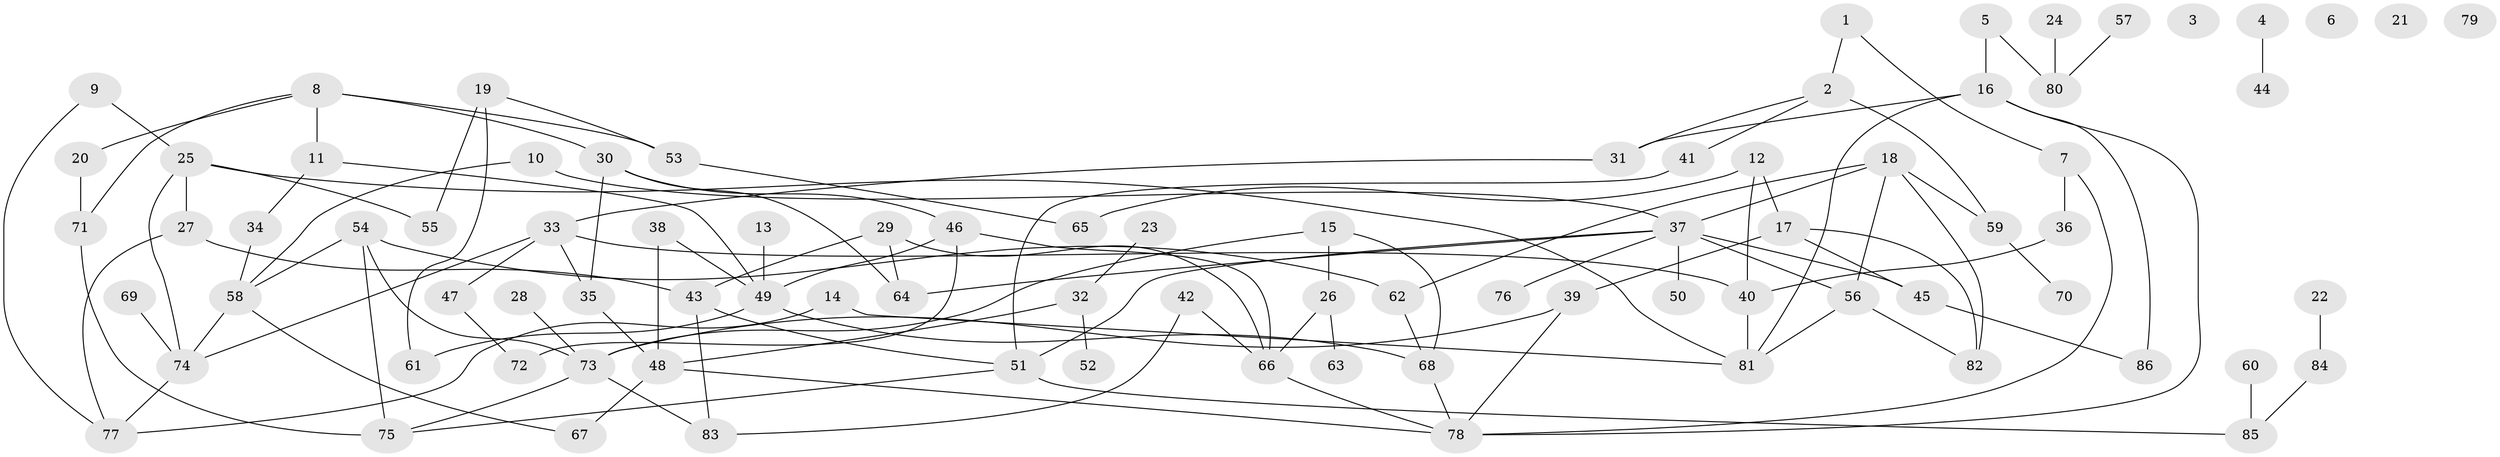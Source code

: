 // coarse degree distribution, {0: 0.09302325581395349, 1: 0.27906976744186046, 3: 0.13953488372093023, 2: 0.16279069767441862, 5: 0.11627906976744186, 8: 0.023255813953488372, 7: 0.046511627906976744, 4: 0.06976744186046512, 6: 0.046511627906976744, 9: 0.023255813953488372}
// Generated by graph-tools (version 1.1) at 2025/43/03/04/25 21:43:10]
// undirected, 86 vertices, 122 edges
graph export_dot {
graph [start="1"]
  node [color=gray90,style=filled];
  1;
  2;
  3;
  4;
  5;
  6;
  7;
  8;
  9;
  10;
  11;
  12;
  13;
  14;
  15;
  16;
  17;
  18;
  19;
  20;
  21;
  22;
  23;
  24;
  25;
  26;
  27;
  28;
  29;
  30;
  31;
  32;
  33;
  34;
  35;
  36;
  37;
  38;
  39;
  40;
  41;
  42;
  43;
  44;
  45;
  46;
  47;
  48;
  49;
  50;
  51;
  52;
  53;
  54;
  55;
  56;
  57;
  58;
  59;
  60;
  61;
  62;
  63;
  64;
  65;
  66;
  67;
  68;
  69;
  70;
  71;
  72;
  73;
  74;
  75;
  76;
  77;
  78;
  79;
  80;
  81;
  82;
  83;
  84;
  85;
  86;
  1 -- 2;
  1 -- 7;
  2 -- 31;
  2 -- 41;
  2 -- 59;
  4 -- 44;
  5 -- 16;
  5 -- 80;
  7 -- 36;
  7 -- 78;
  8 -- 11;
  8 -- 20;
  8 -- 30;
  8 -- 53;
  8 -- 71;
  9 -- 25;
  9 -- 77;
  10 -- 37;
  10 -- 58;
  11 -- 34;
  11 -- 49;
  12 -- 17;
  12 -- 40;
  12 -- 65;
  13 -- 49;
  14 -- 77;
  14 -- 81;
  15 -- 26;
  15 -- 68;
  15 -- 73;
  16 -- 31;
  16 -- 78;
  16 -- 81;
  16 -- 86;
  17 -- 39;
  17 -- 45;
  17 -- 82;
  18 -- 37;
  18 -- 56;
  18 -- 59;
  18 -- 62;
  18 -- 82;
  19 -- 53;
  19 -- 55;
  19 -- 61;
  20 -- 71;
  22 -- 84;
  23 -- 32;
  24 -- 80;
  25 -- 27;
  25 -- 55;
  25 -- 74;
  25 -- 81;
  26 -- 63;
  26 -- 66;
  27 -- 43;
  27 -- 77;
  28 -- 73;
  29 -- 43;
  29 -- 64;
  29 -- 66;
  30 -- 35;
  30 -- 46;
  30 -- 64;
  31 -- 33;
  32 -- 48;
  32 -- 52;
  33 -- 35;
  33 -- 40;
  33 -- 47;
  33 -- 74;
  34 -- 58;
  35 -- 48;
  36 -- 40;
  37 -- 45;
  37 -- 50;
  37 -- 51;
  37 -- 56;
  37 -- 64;
  37 -- 76;
  38 -- 48;
  38 -- 49;
  39 -- 73;
  39 -- 78;
  40 -- 81;
  41 -- 51;
  42 -- 66;
  42 -- 83;
  43 -- 51;
  43 -- 83;
  45 -- 86;
  46 -- 49;
  46 -- 66;
  46 -- 72;
  47 -- 72;
  48 -- 67;
  48 -- 78;
  49 -- 61;
  49 -- 68;
  51 -- 75;
  51 -- 85;
  53 -- 65;
  54 -- 58;
  54 -- 62;
  54 -- 73;
  54 -- 75;
  56 -- 81;
  56 -- 82;
  57 -- 80;
  58 -- 67;
  58 -- 74;
  59 -- 70;
  60 -- 85;
  62 -- 68;
  66 -- 78;
  68 -- 78;
  69 -- 74;
  71 -- 75;
  73 -- 75;
  73 -- 83;
  74 -- 77;
  84 -- 85;
}

